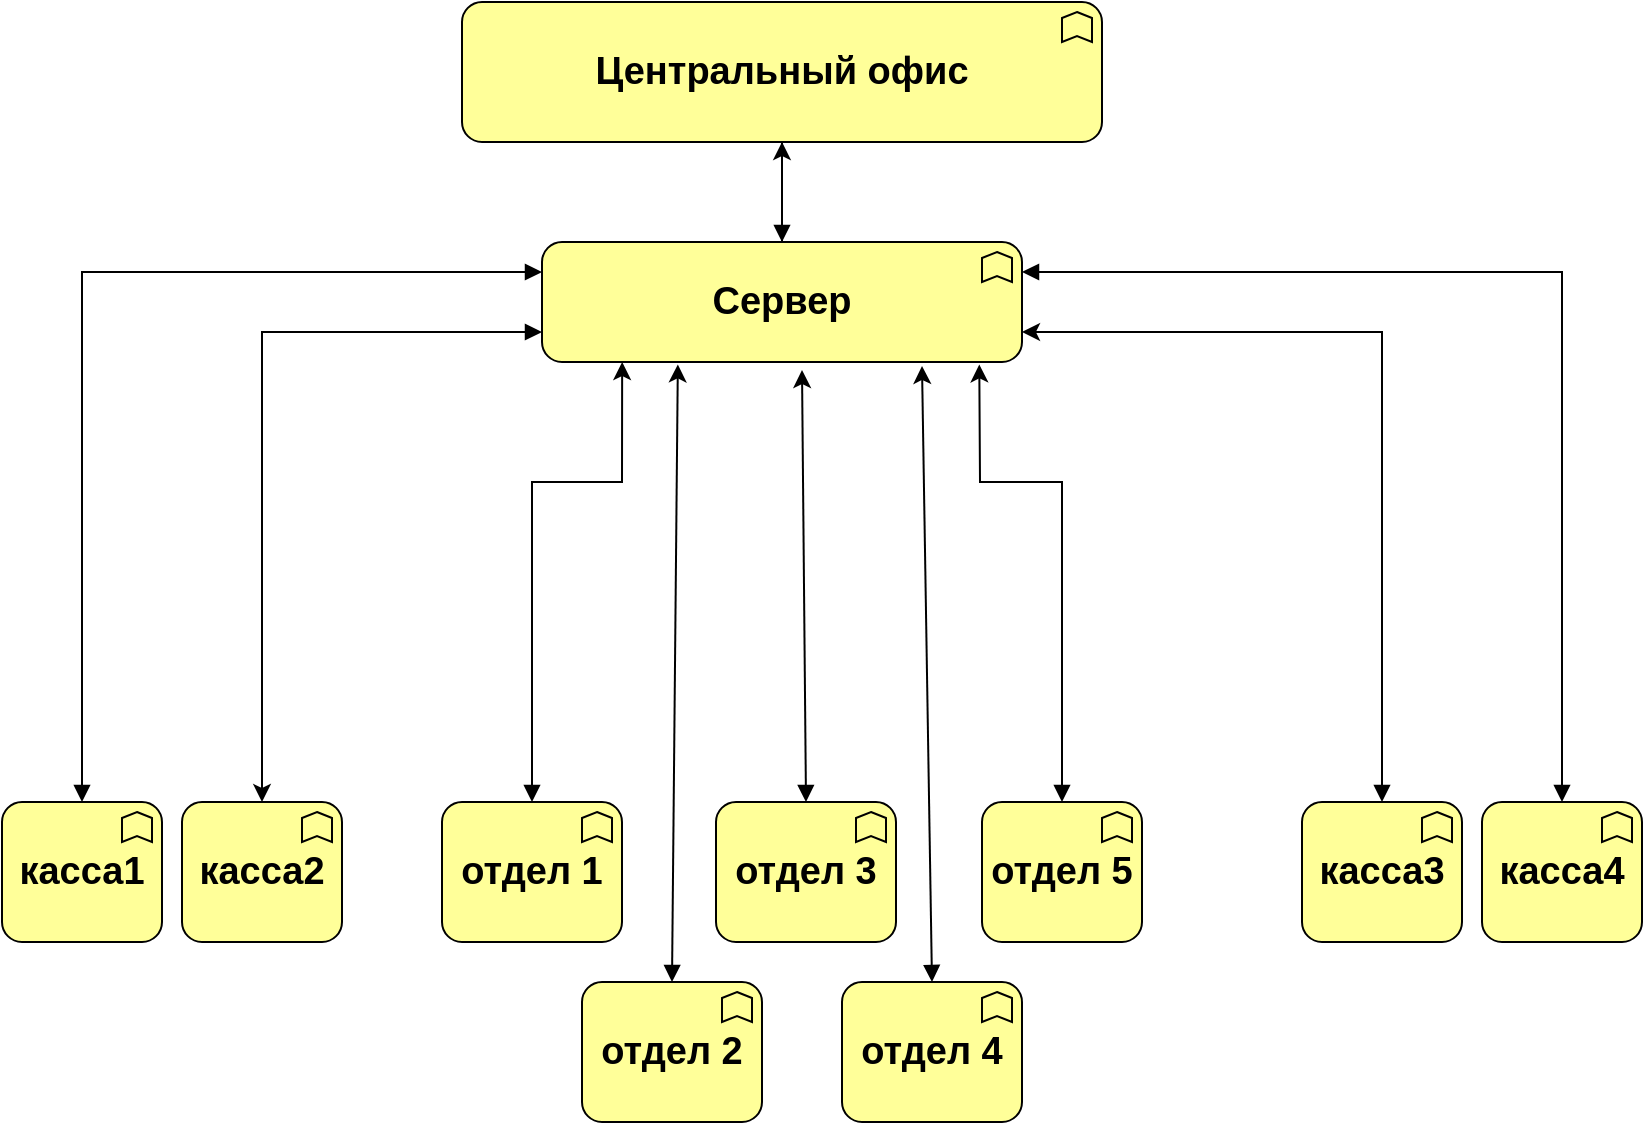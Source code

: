 <mxfile version="12.9.13" type="device"><diagram id="6I0OCvxSQrVGMHxT2VVA" name="Page-1"><mxGraphModel dx="1171" dy="607" grid="1" gridSize="10" guides="1" tooltips="1" connect="1" arrows="1" fold="1" page="1" pageScale="1" pageWidth="850" pageHeight="1100" math="0" shadow="0"><root><mxCell id="0"/><mxCell id="1" parent="0"/><mxCell id="F40W_xfK9zeZgYC5NRZ8-85" value="" style="edgeStyle=orthogonalEdgeStyle;rounded=0;orthogonalLoop=1;jettySize=auto;html=1;" edge="1" parent="1" source="F40W_xfK9zeZgYC5NRZ8-67" target="F40W_xfK9zeZgYC5NRZ8-84"><mxGeometry relative="1" as="geometry"/></mxCell><mxCell id="F40W_xfK9zeZgYC5NRZ8-88" value="" style="edgeStyle=orthogonalEdgeStyle;rounded=0;orthogonalLoop=1;jettySize=auto;html=1;endArrow=block;endFill=1;startArrow=block;startFill=1;exitX=0;exitY=0.25;exitDx=0;exitDy=0;exitPerimeter=0;" edge="1" parent="1" source="F40W_xfK9zeZgYC5NRZ8-67" target="F40W_xfK9zeZgYC5NRZ8-87"><mxGeometry relative="1" as="geometry"><mxPoint x="200" y="360" as="sourcePoint"/></mxGeometry></mxCell><mxCell id="F40W_xfK9zeZgYC5NRZ8-67" value="&lt;font style=&quot;font-size: 19px&quot;&gt;&lt;b&gt;Сервер&lt;br&gt;&lt;/b&gt;&lt;/font&gt;" style="html=1;whiteSpace=wrap;fillColor=#ffff99;shape=mxgraph.archimate3.application;appType=func;archiType=rounded;fontSize=14;" vertex="1" parent="1"><mxGeometry x="280" y="160" width="240" height="60" as="geometry"/></mxCell><mxCell id="F40W_xfK9zeZgYC5NRZ8-87" value="&lt;font style=&quot;font-size: 19px&quot;&gt;&lt;b&gt;касса1&lt;br&gt;&lt;/b&gt;&lt;/font&gt;" style="html=1;whiteSpace=wrap;fillColor=#ffff99;shape=mxgraph.archimate3.application;appType=func;archiType=rounded;fontSize=14;" vertex="1" parent="1"><mxGeometry x="10" y="440" width="80" height="70" as="geometry"/></mxCell><mxCell id="F40W_xfK9zeZgYC5NRZ8-89" value="&lt;font style=&quot;font-size: 19px&quot;&gt;&lt;b&gt;касса2&lt;br&gt;&lt;/b&gt;&lt;/font&gt;" style="html=1;whiteSpace=wrap;fillColor=#ffff99;shape=mxgraph.archimate3.application;appType=func;archiType=rounded;fontSize=14;" vertex="1" parent="1"><mxGeometry x="100" y="440" width="80" height="70" as="geometry"/></mxCell><mxCell id="F40W_xfK9zeZgYC5NRZ8-92" value="&lt;font style=&quot;font-size: 19px&quot;&gt;&lt;b&gt;отдел 1&lt;br&gt;&lt;/b&gt;&lt;/font&gt;" style="html=1;whiteSpace=wrap;fillColor=#ffff99;shape=mxgraph.archimate3.application;appType=func;archiType=rounded;fontSize=14;" vertex="1" parent="1"><mxGeometry x="230" y="440" width="90" height="70" as="geometry"/></mxCell><mxCell id="F40W_xfK9zeZgYC5NRZ8-103" value="&lt;font style=&quot;font-size: 19px&quot;&gt;&lt;b&gt;отдел 2&lt;br&gt;&lt;/b&gt;&lt;/font&gt;" style="html=1;whiteSpace=wrap;fillColor=#ffff99;shape=mxgraph.archimate3.application;appType=func;archiType=rounded;fontSize=14;" vertex="1" parent="1"><mxGeometry x="300" y="530" width="90" height="70" as="geometry"/></mxCell><mxCell id="F40W_xfK9zeZgYC5NRZ8-105" value="&lt;font style=&quot;font-size: 19px&quot;&gt;&lt;b&gt;отдел 3&lt;br&gt;&lt;/b&gt;&lt;/font&gt;" style="html=1;whiteSpace=wrap;fillColor=#ffff99;shape=mxgraph.archimate3.application;appType=func;archiType=rounded;fontSize=14;" vertex="1" parent="1"><mxGeometry x="367" y="440" width="90" height="70" as="geometry"/></mxCell><mxCell id="F40W_xfK9zeZgYC5NRZ8-107" value="&lt;font style=&quot;font-size: 19px&quot;&gt;&lt;b&gt;отдел 4&lt;br&gt;&lt;/b&gt;&lt;/font&gt;" style="html=1;whiteSpace=wrap;fillColor=#ffff99;shape=mxgraph.archimate3.application;appType=func;archiType=rounded;fontSize=14;" vertex="1" parent="1"><mxGeometry x="430" y="530" width="90" height="70" as="geometry"/></mxCell><mxCell id="F40W_xfK9zeZgYC5NRZ8-109" value="&lt;font style=&quot;font-size: 19px&quot;&gt;&lt;b&gt;отдел 5&lt;br&gt;&lt;/b&gt;&lt;/font&gt;" style="html=1;whiteSpace=wrap;fillColor=#ffff99;shape=mxgraph.archimate3.application;appType=func;archiType=rounded;fontSize=14;" vertex="1" parent="1"><mxGeometry x="500" y="440" width="80" height="70" as="geometry"/></mxCell><mxCell id="F40W_xfK9zeZgYC5NRZ8-84" value="&lt;font style=&quot;font-size: 19px&quot;&gt;&lt;b&gt;Центральный офис&lt;br&gt;&lt;/b&gt;&lt;/font&gt;" style="html=1;whiteSpace=wrap;fillColor=#ffff99;shape=mxgraph.archimate3.application;appType=func;archiType=rounded;fontSize=14;" vertex="1" parent="1"><mxGeometry x="240" y="40" width="320" height="70" as="geometry"/></mxCell><mxCell id="F40W_xfK9zeZgYC5NRZ8-86" value="" style="edgeStyle=orthogonalEdgeStyle;rounded=0;orthogonalLoop=1;jettySize=auto;html=1;endArrow=block;endFill=1;entryX=0.5;entryY=0;entryDx=0;entryDy=0;entryPerimeter=0;exitX=0.5;exitY=1;exitDx=0;exitDy=0;exitPerimeter=0;" edge="1" parent="1" source="F40W_xfK9zeZgYC5NRZ8-84" target="F40W_xfK9zeZgYC5NRZ8-67"><mxGeometry relative="1" as="geometry"><mxPoint x="410.0" y="293" as="sourcePoint"/><mxPoint x="410.0" y="213" as="targetPoint"/></mxGeometry></mxCell><mxCell id="F40W_xfK9zeZgYC5NRZ8-99" value="" style="endArrow=classic;html=1;rounded=0;startArrow=block;startFill=1;entryX=0.5;entryY=0;entryDx=0;entryDy=0;entryPerimeter=0;exitX=0;exitY=0.75;exitDx=0;exitDy=0;exitPerimeter=0;" edge="1" parent="1" source="F40W_xfK9zeZgYC5NRZ8-67" target="F40W_xfK9zeZgYC5NRZ8-89"><mxGeometry width="50" height="50" relative="1" as="geometry"><mxPoint x="311" y="362" as="sourcePoint"/><mxPoint x="311" y="440" as="targetPoint"/><Array as="points"><mxPoint x="140" y="205"/></Array></mxGeometry></mxCell><mxCell id="F40W_xfK9zeZgYC5NRZ8-111" value="&lt;font style=&quot;font-size: 19px&quot;&gt;&lt;b&gt;касса3&lt;br&gt;&lt;/b&gt;&lt;/font&gt;" style="html=1;whiteSpace=wrap;fillColor=#ffff99;shape=mxgraph.archimate3.application;appType=func;archiType=rounded;fontSize=14;" vertex="1" parent="1"><mxGeometry x="660" y="440" width="80" height="70" as="geometry"/></mxCell><mxCell id="F40W_xfK9zeZgYC5NRZ8-112" value="&lt;font style=&quot;font-size: 19px&quot;&gt;&lt;b&gt;касса4&lt;br&gt;&lt;/b&gt;&lt;/font&gt;" style="html=1;whiteSpace=wrap;fillColor=#ffff99;shape=mxgraph.archimate3.application;appType=func;archiType=rounded;fontSize=14;" vertex="1" parent="1"><mxGeometry x="750" y="440" width="80" height="70" as="geometry"/></mxCell><mxCell id="F40W_xfK9zeZgYC5NRZ8-113" value="" style="endArrow=classic;html=1;exitX=0.5;exitY=0;exitDx=0;exitDy=0;exitPerimeter=0;entryX=0.167;entryY=1;entryDx=0;entryDy=0;entryPerimeter=0;startArrow=block;startFill=1;rounded=0;" edge="1" parent="1" source="F40W_xfK9zeZgYC5NRZ8-92" target="F40W_xfK9zeZgYC5NRZ8-67"><mxGeometry width="50" height="50" relative="1" as="geometry"><mxPoint x="410" y="380" as="sourcePoint"/><mxPoint x="460" y="330" as="targetPoint"/><Array as="points"><mxPoint x="275" y="280"/><mxPoint x="320" y="280"/></Array></mxGeometry></mxCell><mxCell id="F40W_xfK9zeZgYC5NRZ8-114" value="" style="endArrow=classic;html=1;exitX=0.5;exitY=0;exitDx=0;exitDy=0;exitPerimeter=0;entryX=0.283;entryY=1.02;entryDx=0;entryDy=0;entryPerimeter=0;startArrow=block;startFill=1;" edge="1" parent="1" source="F40W_xfK9zeZgYC5NRZ8-103" target="F40W_xfK9zeZgYC5NRZ8-67"><mxGeometry width="50" height="50" relative="1" as="geometry"><mxPoint x="410" y="380" as="sourcePoint"/><mxPoint x="460" y="330" as="targetPoint"/></mxGeometry></mxCell><mxCell id="F40W_xfK9zeZgYC5NRZ8-115" value="" style="endArrow=classic;html=1;exitX=0.5;exitY=0;exitDx=0;exitDy=0;exitPerimeter=0;startArrow=block;startFill=1;" edge="1" parent="1" source="F40W_xfK9zeZgYC5NRZ8-105"><mxGeometry width="50" height="50" relative="1" as="geometry"><mxPoint x="410" y="380" as="sourcePoint"/><mxPoint x="410" y="224" as="targetPoint"/></mxGeometry></mxCell><mxCell id="F40W_xfK9zeZgYC5NRZ8-116" value="" style="endArrow=classic;html=1;exitX=0.5;exitY=0;exitDx=0;exitDy=0;exitPerimeter=0;startArrow=block;startFill=1;" edge="1" parent="1" source="F40W_xfK9zeZgYC5NRZ8-107"><mxGeometry width="50" height="50" relative="1" as="geometry"><mxPoint x="504.41" y="466.46" as="sourcePoint"/><mxPoint x="470" y="222" as="targetPoint"/></mxGeometry></mxCell><mxCell id="F40W_xfK9zeZgYC5NRZ8-117" value="" style="endArrow=classic;html=1;exitX=0.5;exitY=0;exitDx=0;exitDy=0;exitPerimeter=0;entryX=0.911;entryY=1.02;entryDx=0;entryDy=0;entryPerimeter=0;startArrow=block;startFill=1;rounded=0;" edge="1" parent="1" source="F40W_xfK9zeZgYC5NRZ8-109" target="F40W_xfK9zeZgYC5NRZ8-67"><mxGeometry width="50" height="50" relative="1" as="geometry"><mxPoint x="495" y="540" as="sourcePoint"/><mxPoint x="489.92" y="232.34" as="targetPoint"/><Array as="points"><mxPoint x="540" y="280"/><mxPoint x="499" y="280"/></Array></mxGeometry></mxCell><mxCell id="F40W_xfK9zeZgYC5NRZ8-118" value="" style="endArrow=classic;html=1;exitX=0.5;exitY=0;exitDx=0;exitDy=0;exitPerimeter=0;entryX=1;entryY=0.75;entryDx=0;entryDy=0;entryPerimeter=0;startArrow=block;startFill=1;rounded=0;" edge="1" parent="1" source="F40W_xfK9zeZgYC5NRZ8-111" target="F40W_xfK9zeZgYC5NRZ8-67"><mxGeometry width="50" height="50" relative="1" as="geometry"><mxPoint x="580" y="450" as="sourcePoint"/><mxPoint x="508.64" y="231.2" as="targetPoint"/><Array as="points"><mxPoint x="700" y="205"/></Array></mxGeometry></mxCell><mxCell id="F40W_xfK9zeZgYC5NRZ8-119" value="" style="edgeStyle=orthogonalEdgeStyle;rounded=0;orthogonalLoop=1;jettySize=auto;html=1;endArrow=block;endFill=1;startArrow=block;startFill=1;exitX=1;exitY=0.25;exitDx=0;exitDy=0;exitPerimeter=0;entryX=0.5;entryY=0;entryDx=0;entryDy=0;entryPerimeter=0;" edge="1" parent="1" source="F40W_xfK9zeZgYC5NRZ8-67" target="F40W_xfK9zeZgYC5NRZ8-112"><mxGeometry relative="1" as="geometry"><mxPoint x="290" y="200" as="sourcePoint"/><mxPoint x="100.059" y="450" as="targetPoint"/></mxGeometry></mxCell></root></mxGraphModel></diagram></mxfile>